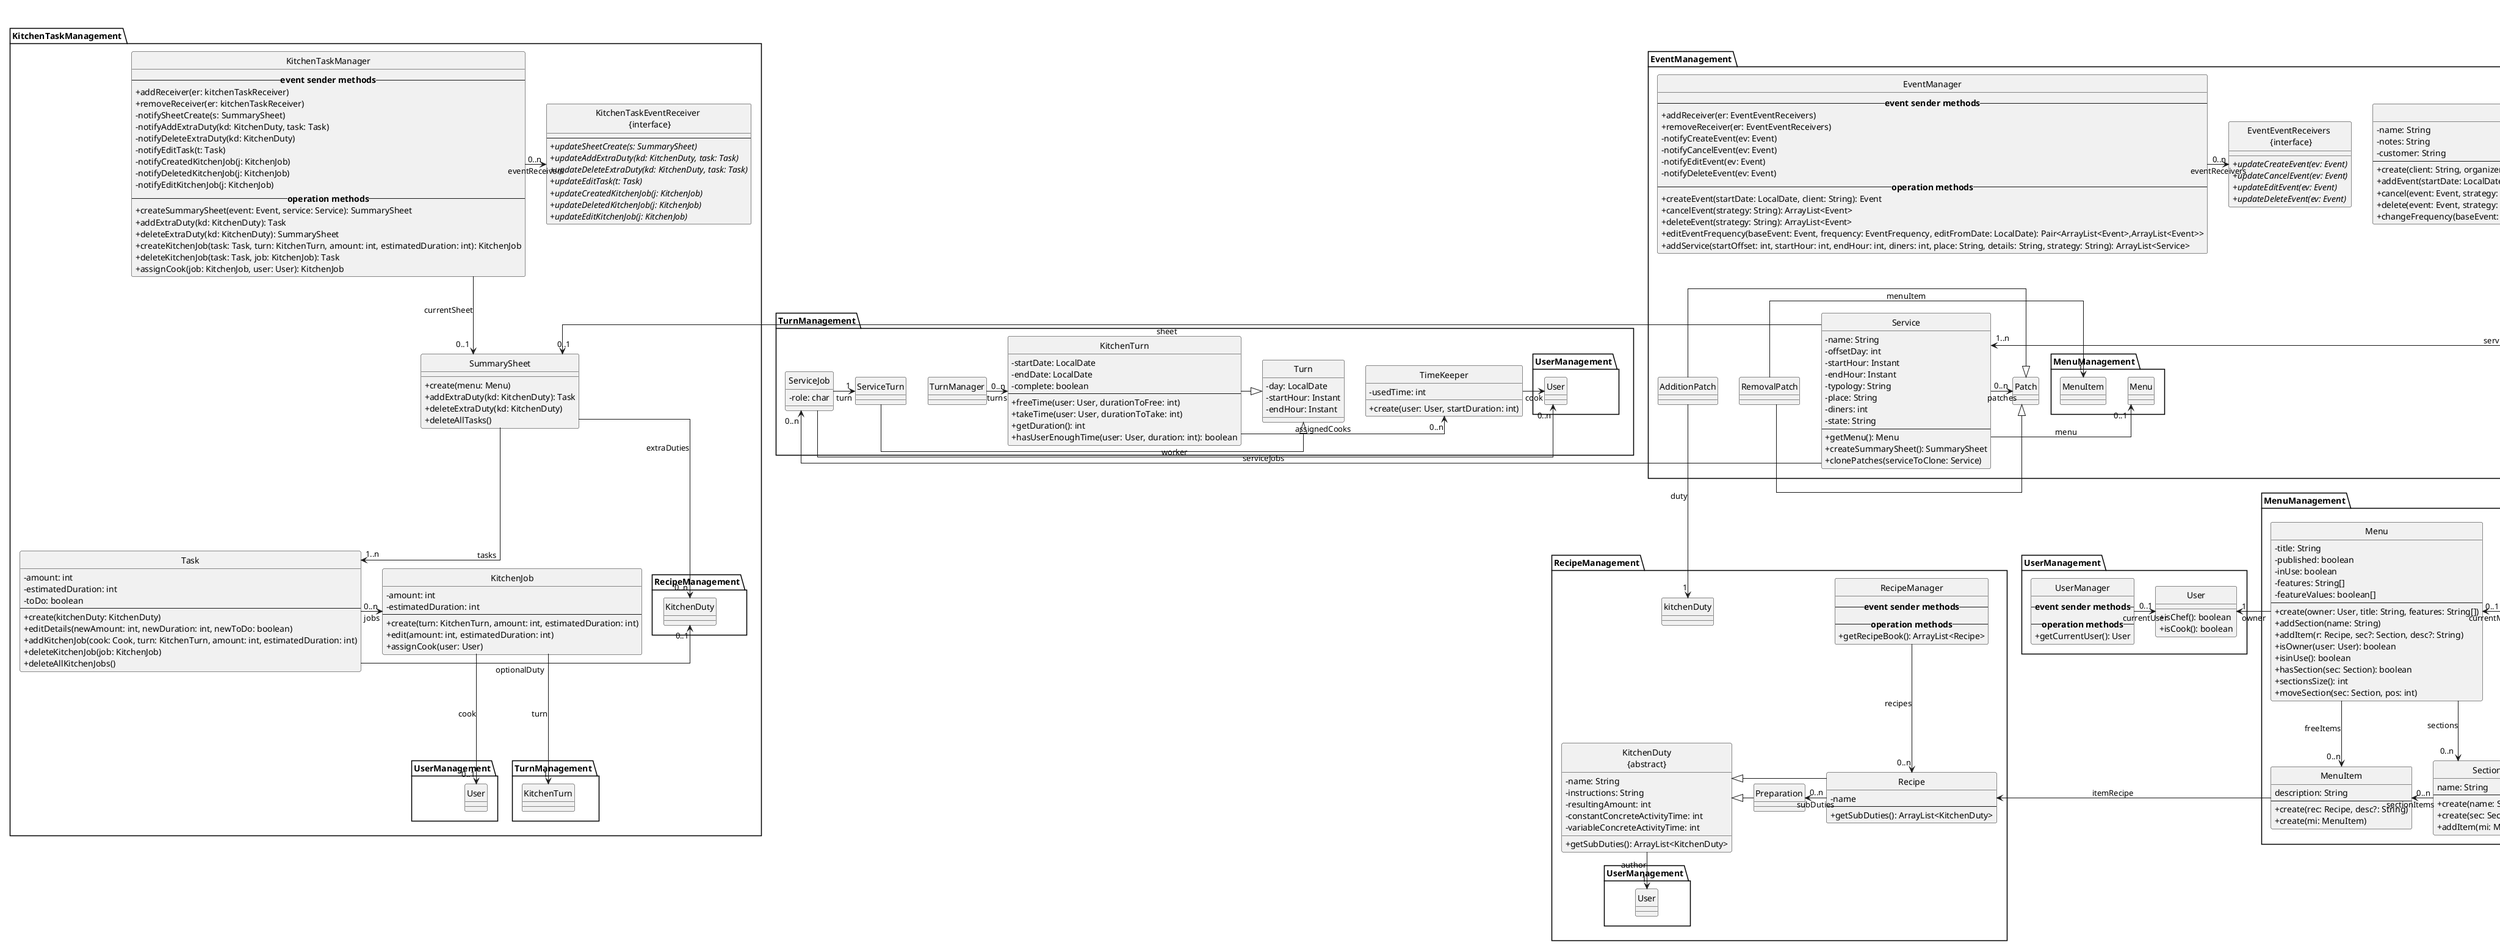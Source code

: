 @startuml Gestire Compiti Cucina
skinparam Style strictuml
skinparam classAttributeIconSize 0
skinparam linetype polyline
skinparam linetype ortho

title DCD

namespace KitchenTaskManagement {
    ' GRASP Controller dei Compiti
    class KitchenTaskManager{
        --<b>event sender methods</b>--
        +addReceiver(er: kitchenTaskReceiver)
        +removeReceiver(er: kitchenTaskReceiver)
        -notifySheetCreate(s: SummarySheet)
        -notifyAddExtraDuty(kd: KitchenDuty, task: Task)
        -notifyDeleteExtraDuty(kd: KitchenDuty)
        -notifyEditTask(t: Task)
        -notifyCreatedKitchenJob(j: KitchenJob)
        -notifyDeletedKitchenJob(j: KitchenJob)
        -notifyEditKitchenJob(j: KitchenJob)
        --<b>operation methods</b>--
        + createSummarySheet(event: Event, service: Service): SummarySheet
        + addExtraDuty(kd: KitchenDuty): Task
        + deleteExtraDuty(kd: KitchenDuty): SummarySheet
        + createKitchenJob(task: Task, turn: KitchenTurn, amount: int, estimatedDuration: int): KitchenJob
        + deleteKitchenJob(task: Task, job: KitchenJob): Task
        + assignCook(job: KitchenJob, user: User): KitchenJob
    }

    class "KitchenTaskEventReceiver \n {interface}" as KitchenTaskReceiver{
        --
        +<i>updateSheetCreate(s: SummarySheet)</i>
        +<i>updateAddExtraDuty(kd: KitchenDuty, task: Task)</i>
        +<i>updateDeleteExtraDuty(kd: KitchenDuty, task: Task)</i>
        +<i>updateEditTask(t: Task)</i>
        +<i>updateCreatedKitchenJob(j: KitchenJob)</i>
        +<i>updateDeletedKitchenJob(j: KitchenJob)</i>
        +<i>updateEditKitchenJob(j: KitchenJob)</i>
    }

    ' Compito
    class Task{
        - amount: int
        - estimatedDuration: int
        - toDo: boolean
        --
        + create(kitchenDuty: KitchenDuty)
        + editDetails(newAmount: int, newDuration: int, newToDo: boolean)
        + addKitchenJob(cook: Cook, turn: KitchenTurn, amount: int, estimatedDuration: int)
        + deleteKitchenJob(job: KitchenJob)
        + deleteAllKitchenJobs()
    }

    ' Foglio Riepilogativo
    class SummarySheet {
        + create(menu: Menu)
        + addExtraDuty(kd: KitchenDuty): Task
        + deleteExtraDuty(kd: KitchenDuty)
        + deleteAllTasks()
    }

    ' Incarico
    class KitchenJob {
        - amount: int
        - estimatedDuration: int
        --
        + create(turn: KitchenTurn, amount: int, estimatedDuration: int)
        + edit(amount: int, estimatedDuration: int)
        + assignCook(user: User)
    }

    KitchenTaskManager --> "0..1" SummarySheet: currentSheet
    KitchenTaskManager -> "0..n" KitchenTaskReceiver: eventReceivers
    SummarySheet --> "1..n" Task: tasks
    SummarySheet --> "0..n" RecipeManagement.KitchenDuty: extraDuties
    Task -> "0..n" KitchenJob: jobs
    Task -left-> "0..1" RecipeManagement.KitchenDuty: optionalDuty
    KitchenJob --> "0..1"  UserManagement.User: cook
    KitchenJob --> "1" TurnManagement.KitchenTurn: turn
}

namespace TurnManagement {
    ' Turno di Cucina
    class KitchenTurn {
        - startDate: LocalDate
        - endDate: LocalDate
        - complete: boolean
        --
        + freeTime(user: User, durationToFree: int)
        + takeTime(user: User, durationToTake: int)
        + getDuration(): int
        + hasUserEnoughTime(user: User, duration: int): boolean
    }

    ' Classe utilitaria suggerita dalle Prof; questa diventerà parte di una HashMap
    class TimeKeeper {
        - usedTime: int
        + create(user: User, startDuration: int)
    }

    class ServiceTurn

    class Turn{
        - day: LocalDate
        -startHour: Instant
        -endHour: Instant
    }

    class TurnManager

    class ServiceJob{
        -role: char
    }

    KitchenTurn -> "0..n" TimeKeeper: assignedCooks
    TimeKeeper -> UserManagement.User: cook
    TurnManager -> "0..n" KitchenTurn: turns
    ServiceTurn -|> Turn
    KitchenTurn -|> Turn
    ServiceJob -> "1" ServiceTurn: turn
    ServiceJob -> "0..n" UserManagement.User: worker
}

namespace RecipeManagement {
    ' Mansione di Cucina
    class "KitchenDuty\n{abstract}" as KitchenDuty {
        - name: String
        - instructions: String
        - resultingAmount: int
        - constantConcreteActivityTime: int
        - variableConcreteActivityTime: int
        + getSubDuties(): ArrayList<KitchenDuty>
    }

    ' Ricetta
    class Recipe {
        -name
        --
        + getSubDuties(): ArrayList<KitchenDuty>
    }

    ' Preparazione
    class Preparation{

    }

    class RecipeManager{
        --<b>event sender methods</b>--
        --<b>operation methods</b>--
        +getRecipeBook(): ArrayList<Recipe>
    }

    Recipe -left|> KitchenDuty
    Recipe -up> "0..n" Preparation: subDuties
    Preparation -left|> KitchenDuty
    KitchenDuty --> "1" UserManagement.User: author
    RecipeManager-->"0..n" Recipe: recipes
}

namespace EventManagement {
    ' Servizio
    class Service {
        -name: String
        -offsetDay: int
        -startHour: Instant
        -endHour: Instant
        -typology: String
        -place: String
        -diners: int
        -state: String
        --
        + getMenu(): Menu
        + createSummarySheet(): SummarySheet
        + clonePatches(serviceToClone: Service)
    }

    class MacroEvent {
        - name: String
        - notes: String
        - customer: String
        --
        +create(client: String, organizer: User)
        +addEvent(startDate: LocalDate): Event
        +cancel(event: Event, strategy: String): ArrayList<Event>
        +delete(event: Event, strategy: String): ArrayList<Event>
        +changeFrequency(baseEvent: Event, frequency: EventFrequency, editFrom: LocalDate): Pair<ArrayList<Event>,ArrayList<Event>>
    }

    class "EventEventReceivers \n {interface}" as EventEventReceivers{
        +<i>updateCreateEvent(ev: Event)</i>
        +<i>updateCancelEvent(ev: Event)</i>
        +<i>updateEditEvent(ev: Event)</i>
        +<i>updateDeleteEvent(ev: Event)</i>
    }

    class EventManager{
        --<b>event sender methods</b>--
        +addReceiver(er: EventEventReceivers)
        +removeReceiver(er: EventEventReceivers)
        -notifyCreateEvent(ev: Event)
        -notifyCancelEvent(ev: Event)
        -notifyEditEvent(ev: Event)
        -notifyDeleteEvent(ev: Event)
        --<b>operation methods</b>--
        + createEvent(startDate: LocalDate, client: String): Event
        + cancelEvent(strategy: String): ArrayList<Event>
        + deleteEvent(strategy: String): ArrayList<Event>
        + editEventFrequency(baseEvent: Event, frequency: EventFrequency, editFromDate: LocalDate): Pair<ArrayList<Event>,ArrayList<Event>>
        + addService(startOffset: int, startHour: int, endHour: int, diners: int, place: String, details: String, strategy: String): ArrayList<Service>
    }

    class EventFrequency {
        --
        + getDates(macroEvent: MacroEvent, baseDate: LocalDate): ArrayList<LocalDate>
    }

    class "FrequencyCondition\n{interface}" as FrequencyCondition {
        - baseFrequency: int
        --
        + <i>nextDate(from: LocalDate): LocalDate</i>
    }

    class DailyFrequency {
        + nextDate(from: LocalDate): LocalDate
    }

    class WeeklyFrequency {
        - weekdays: List<String>
        --
        + nextDate(from: LocalDate): LocalDate
    }

    class MonthlyFrequency {
        + nextDate(from: LocalDate): LocalDate
    }

    class YearlyFrequency {
        + nextDate(from: LocalDate): LocalDate
    }

    DailyFrequency -|> FrequencyCondition
    WeeklyFrequency -|> FrequencyCondition
    MonthlyFrequency -|> FrequencyCondition
    YearlyFrequency -|> FrequencyCondition

    EventFrequency -> "1" FrequencyCondition: condition

    class "FrequencyStopCondition\n{interface}" as FrequencyStopCondition {
        + <i>shouldContinue(macroEvent: MacroEvent, baseDate: LocalDate, newDates: ArrayList<LocalDate>): boolean</i>
    }

    class ForNTimes {
        - wantedOccurrencesCount: int
        --
        + shouldContinue(macroEvent: MacroEvent, baseDate: LocalDate, newDates: ArrayList<LocalDate>): boolean
    }

    class UntilDate {
        - endDate: LocalDate
        --
        + shouldContinue(macroEvent: MacroEvent, baseDate: LocalDate, newDates: ArrayList<LocalDate>): boolean
    }

    ForNTimes -|> FrequencyStopCondition
    UntilDate -|> FrequencyStopCondition

    EventFrequency -> "1" FrequencyStopCondition: stopCondition

    class Patch

    class AdditionPatch

    class RemovalPatch

    ' Evento
    class Event {
        - state: String
        - dateStart: LocalDate
        --
        + create(startDate: LocalDate)
        + cancel(): Event
        + delete(): Event
        + isActive(): boolean
        + containsService(s:Service): boolean
        + addService(name: String, startOffset: int, startHour: int, endHour: int, diners: int, place: String, details: String): Service
        + cloneService(serviceToClone: Service)
    }

    Event --> "1..n" Service: "services"
    Event -left> "1" UserManagement.User: "assignedChef"
    Service -up> "0..1" MenuManagement.Menu: menu
    RemovalPatch -|> Patch
    AdditionPatch -|> Patch
    AdditionPatch --> "1" RecipeManagement.kitchenDuty: duty
    RemovalPatch -> "1" MenuManagement.MenuItem : menuItem
    Service ->  "0..n" Patch: patches
    MacroEvent -> "0..1" EventFrequency: frequency
    Service -> "0..n" TurnManagement.ServiceJob: serviceJobs
    MacroEvent -> "1" UserManagement.User: organizer
    MacroEvent -> "1" Event: defaultEvent
    MacroEvent -> "1..n" Event: events
    Event -> "1" MacroEvent: macroEvent
    EventManager -> "0..n" EventEventReceivers: eventReceivers
    Service -> "0..1" KitchenTaskManagement.SummarySheet: sheet
}

namespace UserManagement {
    ' Utente
    class User {
        + isChef(): boolean
        + isCook(): boolean
    }

    class UserManager {
        --<b>event sender methods</b>--
        --<b>operation methods</b>--
        +getCurrentUser(): User
    }

    UserManager -> "0..1" User: currentUser
}

namespace MenuManagement {
    class Menu{
        -title: String
        -published: boolean
        -inUse: boolean
        -features: String[]
        -featureValues: boolean[]
        --
        +create(owner: User, title: String, features: String[])
        +addSection(name: String)
        +addItem(r: Recipe, sec?: Section, desc?: String)
        +isOwner(user: User): boolean
        +isinUse(): boolean
        +hasSection(sec: Section): boolean
        +sectionsSize(): int
        +moveSection(sec: Section, pos: int)
    }

    ' Sezione
    class Section{
        name: String
        --
        +create(name: String)
        +create(sec: Section)
        +addItem(mi: MenuItem)
    }

    ' Voce (del menù)
    class MenuItem{
        description: String
        --
        +create(rec: Recipe, desc?: String)
        +create(mi: MenuItem)
    }

    class "MenuEventReceiver \n {interface}" as MenuEventReceiver{
        --
        +//updateSectionAdded(m: Menu, sec: Section)//
        +//updateMenuItemAdded(m: Menu, mi:MenuItem)//
        +//updateMenuCreated(m: Menu)//
        +//updateMenuDeleted(m: Menu)//
        +//updateSectionsRearranged(m: Menu)//
    }

    class MenuManager{
        - menuFeatures: String[]
        --<b>event sender methods</b>--
        +addReceiver(er: MenuEventReceiver)
        +removeReceiver(er: MenuEventReceiver)
        -notifySectionAdded(sec: Section)
        -notifyMenuItemAdded(mi: MenuItem)
        -notifyMenuCreated(m: Menu)
        -notifyMenuDeleted(m: Menu)
        -notifySectionsRearranged(m: Menu)
        --<b>operation methods</b>--
        +defineSection(name: String)
        +insertItem(r: Recipe, sec?: Section, desc?: String)
        +createMenu(title: String): Menu
        +getRecipeBook():ArrayList<Recipe>
    }

    MenuManager ->"0..n" MenuEventReceiver: eventReceivers
    MenuManager--left> "0..1" Menu: currentMenu
    Section -left> "0..n" MenuItem: sectionItems
    Menu --> "0..n" Section: sections
    Menu -> "0..n" MenuItem: freeItems
    Menu -> "1" UserManagement.User: owner
    MenuItem -> RecipeManagement.Recipe: itemRecipe
}

namespace GeneralModule {
    UseCaseLogicException --|> Exception
    EventException --|> Exception
}
@enduml